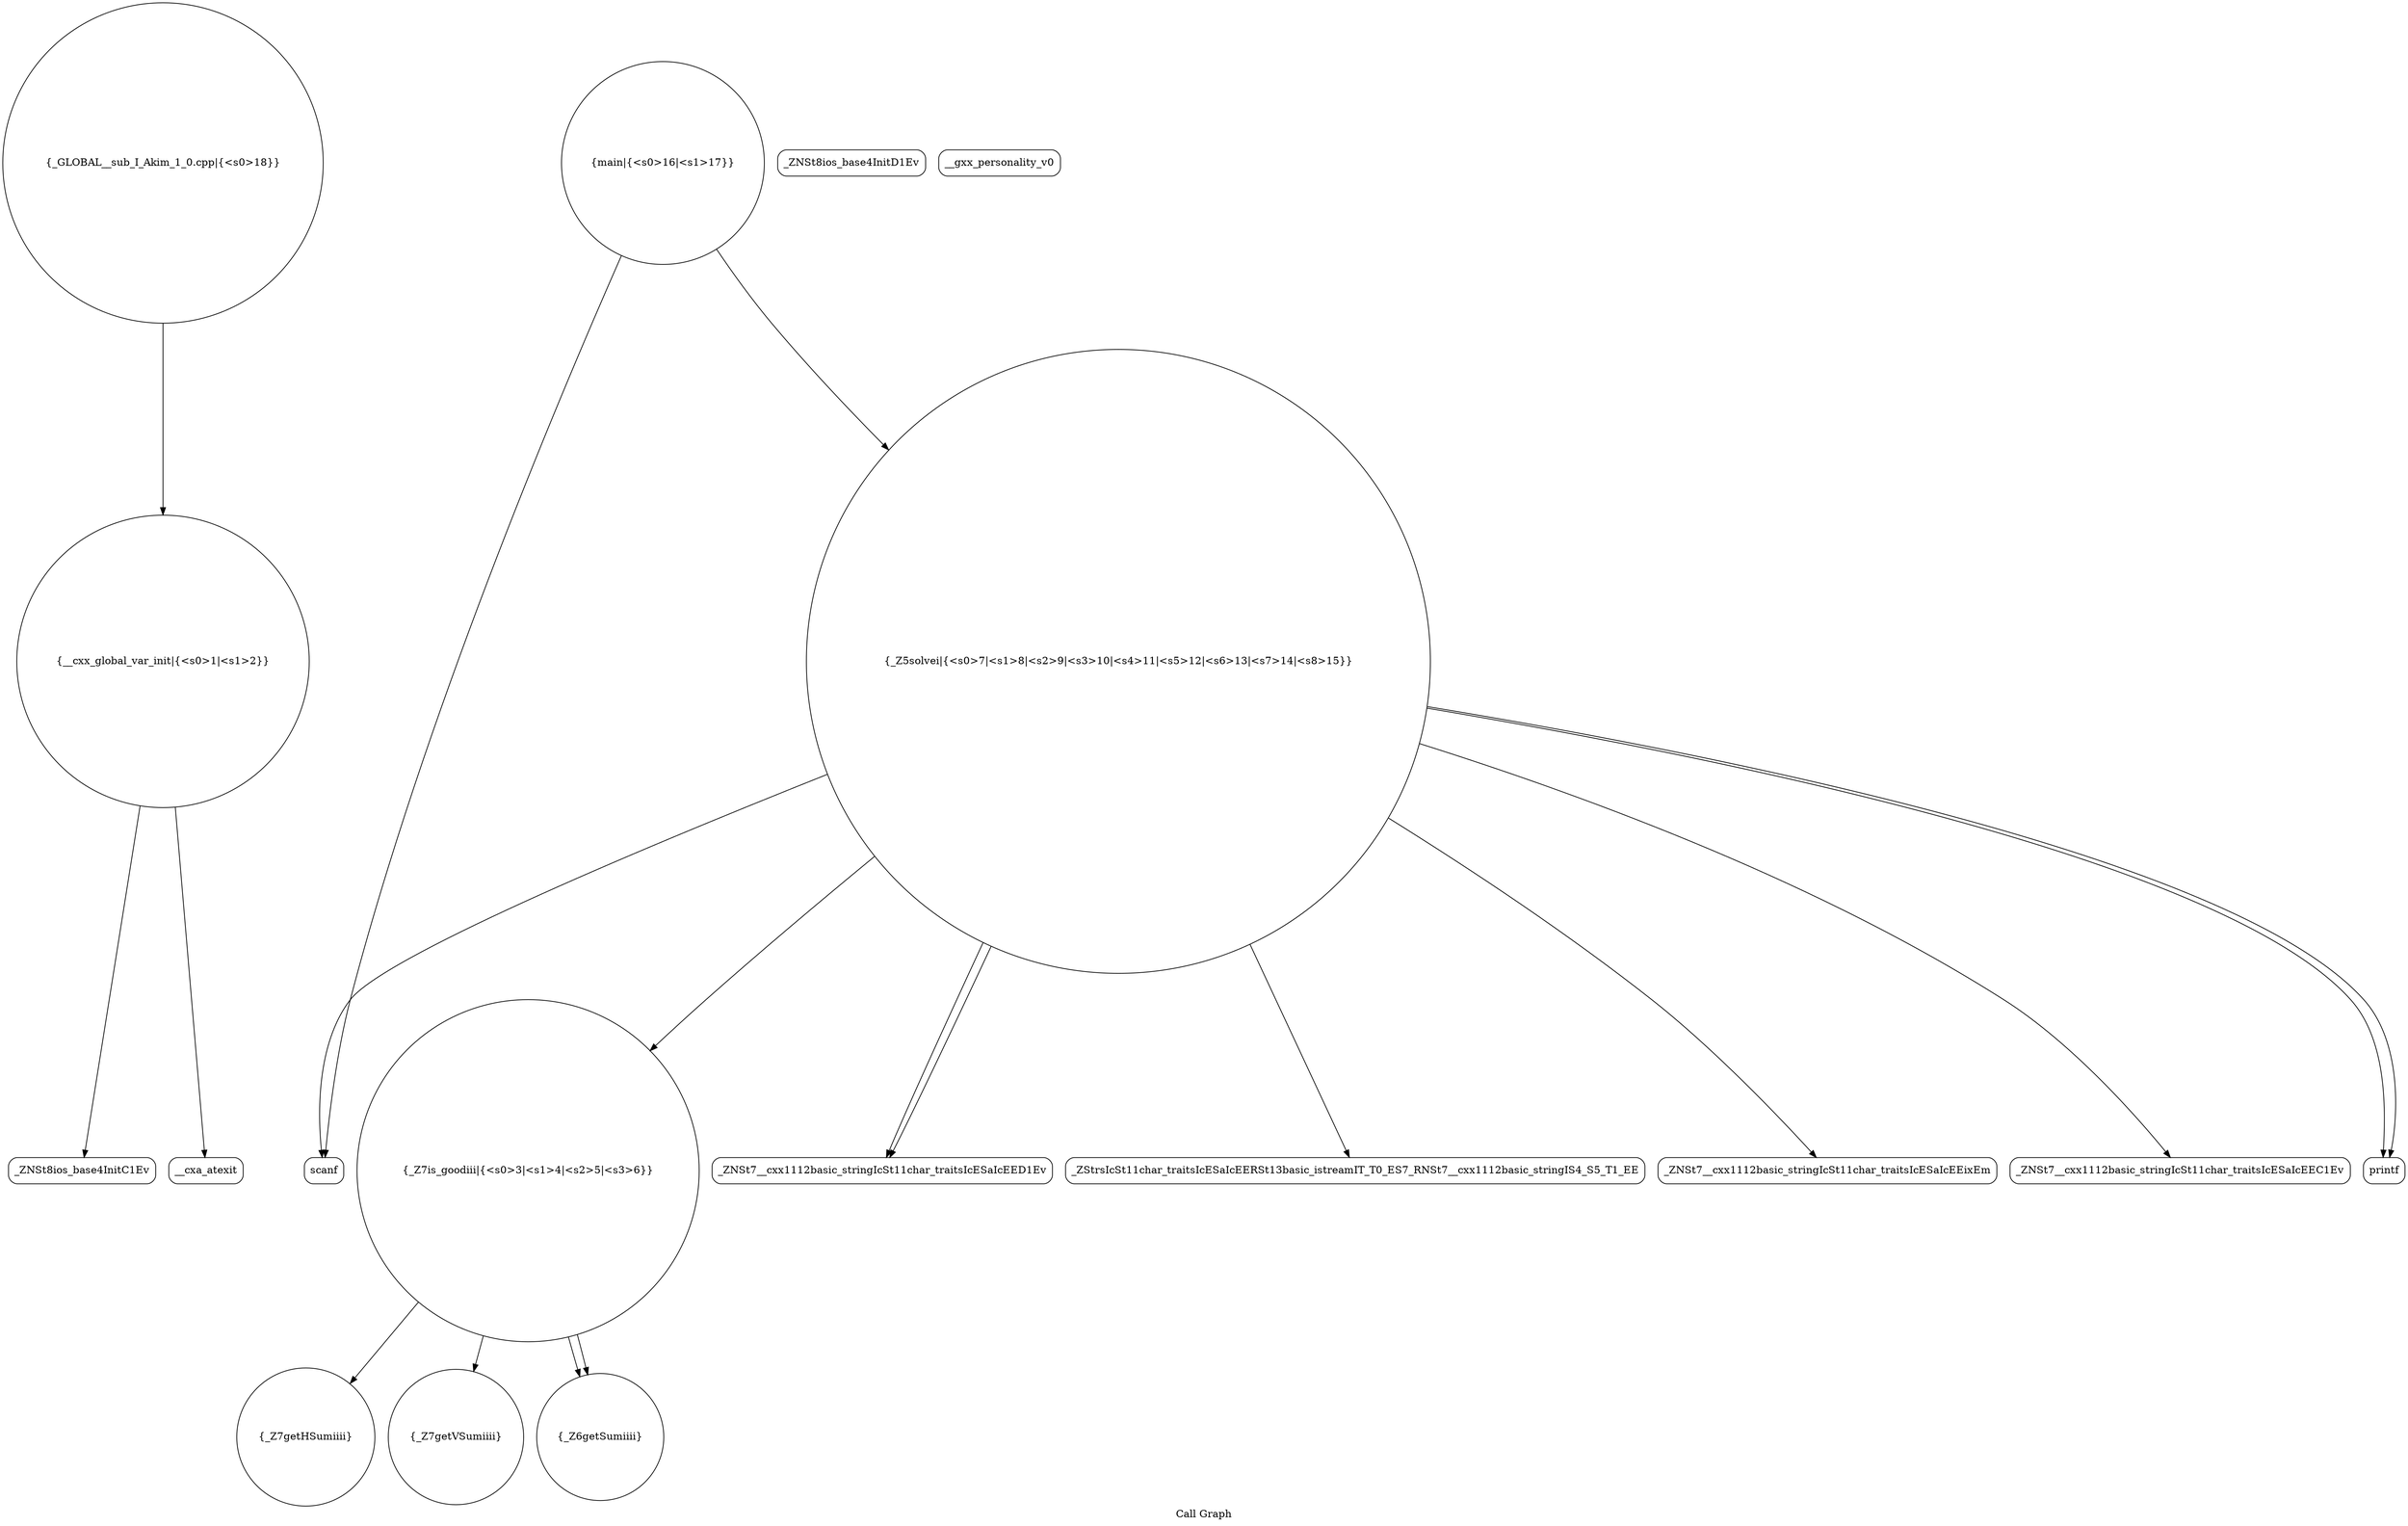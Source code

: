 digraph "Call Graph" {
	label="Call Graph";

	Node0x560d1ffea4f0 [shape=record,shape=circle,label="{__cxx_global_var_init|{<s0>1|<s1>2}}"];
	Node0x560d1ffea4f0:s0 -> Node0x560d1ffea980[color=black];
	Node0x560d1ffea4f0:s1 -> Node0x560d1ffeaa80[color=black];
	Node0x560d1ffeac80 [shape=record,shape=circle,label="{_Z7is_goodiii|{<s0>3|<s1>4|<s2>5|<s3>6}}"];
	Node0x560d1ffeac80:s0 -> Node0x560d1ffeab00[color=black];
	Node0x560d1ffeac80:s1 -> Node0x560d1ffeab80[color=black];
	Node0x560d1ffeac80:s2 -> Node0x560d1ffeac00[color=black];
	Node0x560d1ffeac80:s3 -> Node0x560d1ffeac00[color=black];
	Node0x560d1ffeb000 [shape=record,shape=Mrecord,label="{_ZNSt7__cxx1112basic_stringIcSt11char_traitsIcESaIcEED1Ev}"];
	Node0x560d1ffeaa00 [shape=record,shape=Mrecord,label="{_ZNSt8ios_base4InitD1Ev}"];
	Node0x560d1ffead80 [shape=record,shape=Mrecord,label="{scanf}"];
	Node0x560d1ffeb100 [shape=record,shape=circle,label="{main|{<s0>16|<s1>17}}"];
	Node0x560d1ffeb100:s0 -> Node0x560d1ffead80[color=black];
	Node0x560d1ffeb100:s1 -> Node0x560d1ffead00[color=black];
	Node0x560d1ffeab00 [shape=record,shape=circle,label="{_Z7getHSumiiii}"];
	Node0x560d1ffeae80 [shape=record,shape=Mrecord,label="{_ZStrsIcSt11char_traitsIcESaIcEERSt13basic_istreamIT_T0_ES7_RNSt7__cxx1112basic_stringIS4_S5_T1_EE}"];
	Node0x560d1ffeac00 [shape=record,shape=circle,label="{_Z6getSumiiii}"];
	Node0x560d1ffeaf80 [shape=record,shape=Mrecord,label="{_ZNSt7__cxx1112basic_stringIcSt11char_traitsIcESaIcEEixEm}"];
	Node0x560d1ffea980 [shape=record,shape=Mrecord,label="{_ZNSt8ios_base4InitC1Ev}"];
	Node0x560d1ffead00 [shape=record,shape=circle,label="{_Z5solvei|{<s0>7|<s1>8|<s2>9|<s3>10|<s4>11|<s5>12|<s6>13|<s7>14|<s8>15}}"];
	Node0x560d1ffead00:s0 -> Node0x560d1ffead80[color=black];
	Node0x560d1ffead00:s1 -> Node0x560d1ffeae00[color=black];
	Node0x560d1ffead00:s2 -> Node0x560d1ffeae80[color=black];
	Node0x560d1ffead00:s3 -> Node0x560d1ffeaf80[color=black];
	Node0x560d1ffead00:s4 -> Node0x560d1ffeb000[color=black];
	Node0x560d1ffead00:s5 -> Node0x560d1ffeb000[color=black];
	Node0x560d1ffead00:s6 -> Node0x560d1ffeac80[color=black];
	Node0x560d1ffead00:s7 -> Node0x560d1ffeb080[color=black];
	Node0x560d1ffead00:s8 -> Node0x560d1ffeb080[color=black];
	Node0x560d1ffeb080 [shape=record,shape=Mrecord,label="{printf}"];
	Node0x560d1ffeaa80 [shape=record,shape=Mrecord,label="{__cxa_atexit}"];
	Node0x560d1ffeae00 [shape=record,shape=Mrecord,label="{_ZNSt7__cxx1112basic_stringIcSt11char_traitsIcESaIcEEC1Ev}"];
	Node0x560d1ffeb180 [shape=record,shape=circle,label="{_GLOBAL__sub_I_Akim_1_0.cpp|{<s0>18}}"];
	Node0x560d1ffeb180:s0 -> Node0x560d1ffea4f0[color=black];
	Node0x560d1ffeab80 [shape=record,shape=circle,label="{_Z7getVSumiiii}"];
	Node0x560d1ffeaf00 [shape=record,shape=Mrecord,label="{__gxx_personality_v0}"];
}
